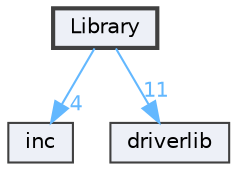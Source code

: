 digraph "Library"
{
 // LATEX_PDF_SIZE
  bgcolor="transparent";
  edge [fontname=Helvetica,fontsize=10,labelfontname=Helvetica,labelfontsize=10];
  node [fontname=Helvetica,fontsize=10,shape=box,height=0.2,width=0.4];
  compound=true
  dir_5ad7f572bbca03234e8e621e192fc099 [label="Library", fillcolor="#edf0f7", color="grey25", style="filled,bold", URL="dir_5ad7f572bbca03234e8e621e192fc099.html",tooltip=""];
  dir_bfccd401955b95cf8c75461437045ac0 [label="inc", fillcolor="#edf0f7", color="grey25", style="filled", URL="dir_bfccd401955b95cf8c75461437045ac0.html",tooltip=""];
  dir_ccfc45fba3c59d28434cf038780bfc66 [label="driverlib", fillcolor="#edf0f7", color="grey25", style="filled", URL="dir_ccfc45fba3c59d28434cf038780bfc66.html",tooltip=""];
  dir_5ad7f572bbca03234e8e621e192fc099->dir_bfccd401955b95cf8c75461437045ac0 [headlabel="4", labeldistance=1.5 headhref="dir_000004_000003.html" color="steelblue1" fontcolor="steelblue1"];
  dir_5ad7f572bbca03234e8e621e192fc099->dir_ccfc45fba3c59d28434cf038780bfc66 [headlabel="11", labeldistance=1.5 headhref="dir_000004_000002.html" color="steelblue1" fontcolor="steelblue1"];
}
